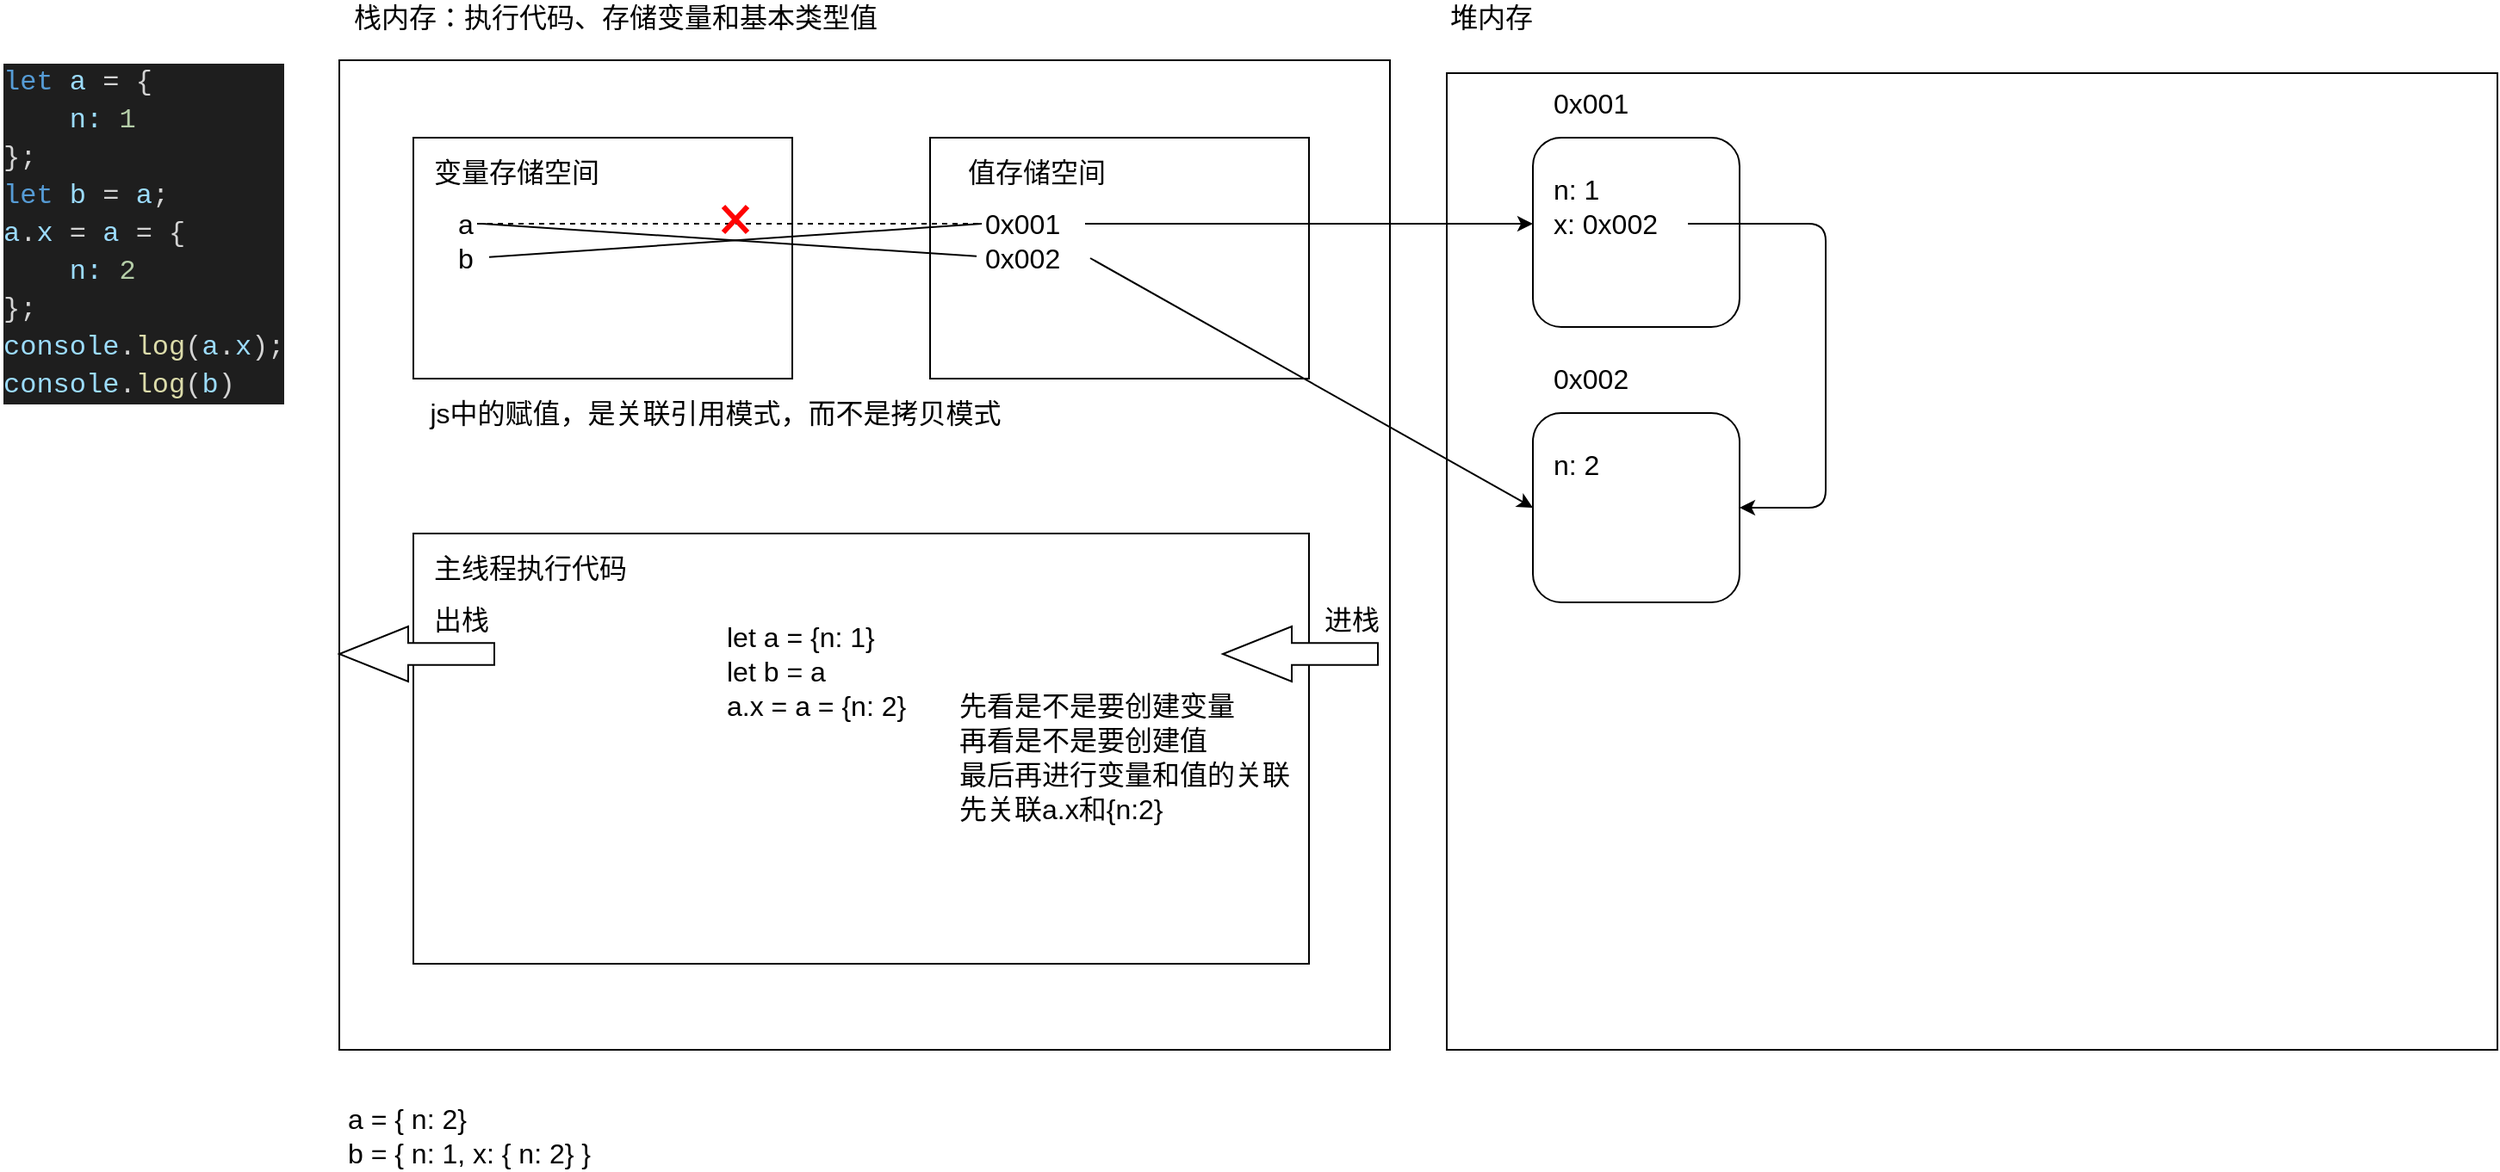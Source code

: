 <mxfile version="14.6.13" type="device"><diagram id="q7xj_bkQxiKTm5Gb3kqa" name="第 1 页"><mxGraphModel dx="1673" dy="967" grid="1" gridSize="10" guides="1" tooltips="1" connect="1" arrows="1" fold="1" page="1" pageScale="1" pageWidth="827" pageHeight="1169" math="0" shadow="0"><root><mxCell id="0"/><mxCell id="1" parent="0"/><mxCell id="4LkDCO-47zCJzNsG92Yd-1" value="&lt;div style=&quot;color: rgb(212, 212, 212); background-color: rgb(30, 30, 30); font-family: consolas, &amp;quot;courier new&amp;quot;, monospace; font-weight: normal; font-size: 16px; line-height: 22px;&quot;&gt;&lt;div&gt;&lt;span style=&quot;color: #569cd6&quot;&gt;let&lt;/span&gt;&lt;span style=&quot;color: #d4d4d4&quot;&gt; &lt;/span&gt;&lt;span style=&quot;color: #9cdcfe&quot;&gt;a&lt;/span&gt;&lt;span style=&quot;color: #d4d4d4&quot;&gt; = {&lt;/span&gt;&lt;/div&gt;&lt;div&gt;&lt;span style=&quot;color: #d4d4d4&quot;&gt;&amp;nbsp; &amp;nbsp; &lt;/span&gt;&lt;span style=&quot;color: #9cdcfe&quot;&gt;n&lt;/span&gt;&lt;span style=&quot;color: #9cdcfe&quot;&gt;:&lt;/span&gt;&lt;span style=&quot;color: #d4d4d4&quot;&gt; &lt;/span&gt;&lt;span style=&quot;color: #b5cea8&quot;&gt;1&lt;/span&gt;&lt;/div&gt;&lt;div&gt;&lt;span style=&quot;color: #d4d4d4&quot;&gt;};&lt;/span&gt;&lt;/div&gt;&lt;div&gt;&lt;span style=&quot;color: #569cd6&quot;&gt;let&lt;/span&gt;&lt;span style=&quot;color: #d4d4d4&quot;&gt; &lt;/span&gt;&lt;span style=&quot;color: #9cdcfe&quot;&gt;b&lt;/span&gt;&lt;span style=&quot;color: #d4d4d4&quot;&gt; = &lt;/span&gt;&lt;span style=&quot;color: #9cdcfe&quot;&gt;a&lt;/span&gt;&lt;span style=&quot;color: #d4d4d4&quot;&gt;;&lt;/span&gt;&lt;/div&gt;&lt;div&gt;&lt;span style=&quot;color: #9cdcfe&quot;&gt;a&lt;/span&gt;&lt;span style=&quot;color: #d4d4d4&quot;&gt;.&lt;/span&gt;&lt;span style=&quot;color: #9cdcfe&quot;&gt;x&lt;/span&gt;&lt;span style=&quot;color: #d4d4d4&quot;&gt; = &lt;/span&gt;&lt;span style=&quot;color: #9cdcfe&quot;&gt;a&lt;/span&gt;&lt;span style=&quot;color: #d4d4d4&quot;&gt; = {&lt;/span&gt;&lt;/div&gt;&lt;div&gt;&lt;span style=&quot;color: #d4d4d4&quot;&gt;&amp;nbsp; &amp;nbsp; &lt;/span&gt;&lt;span style=&quot;color: #9cdcfe&quot;&gt;n&lt;/span&gt;&lt;span style=&quot;color: #9cdcfe&quot;&gt;:&lt;/span&gt;&lt;span style=&quot;color: #d4d4d4&quot;&gt; &lt;/span&gt;&lt;span style=&quot;color: #b5cea8&quot;&gt;2&lt;/span&gt;&lt;/div&gt;&lt;div&gt;&lt;span style=&quot;color: #d4d4d4&quot;&gt;};&lt;/span&gt;&lt;/div&gt;&lt;div&gt;&lt;span style=&quot;color: #9cdcfe&quot;&gt;console&lt;/span&gt;&lt;span style=&quot;color: #d4d4d4&quot;&gt;.&lt;/span&gt;&lt;span style=&quot;color: #dcdcaa&quot;&gt;log&lt;/span&gt;&lt;span style=&quot;color: #d4d4d4&quot;&gt;(&lt;/span&gt;&lt;span style=&quot;color: #9cdcfe&quot;&gt;a&lt;/span&gt;&lt;span style=&quot;color: #d4d4d4&quot;&gt;.&lt;/span&gt;&lt;span style=&quot;color: #9cdcfe&quot;&gt;x&lt;/span&gt;&lt;span style=&quot;color: #d4d4d4&quot;&gt;);&lt;/span&gt;&lt;/div&gt;&lt;div&gt;&lt;span style=&quot;color: #9cdcfe&quot;&gt;console&lt;/span&gt;&lt;span style=&quot;color: #d4d4d4&quot;&gt;.&lt;/span&gt;&lt;span style=&quot;color: #dcdcaa&quot;&gt;log&lt;/span&gt;&lt;span style=&quot;color: #d4d4d4&quot;&gt;(&lt;/span&gt;&lt;span style=&quot;color: #9cdcfe&quot;&gt;b&lt;/span&gt;&lt;span style=&quot;color: #d4d4d4&quot;&gt;)&lt;/span&gt;&lt;/div&gt;&lt;/div&gt;" style="text;whiteSpace=wrap;html=1;" vertex="1" parent="1"><mxGeometry x="20" y="40" width="180" height="210" as="geometry"/></mxCell><mxCell id="4LkDCO-47zCJzNsG92Yd-2" value="" style="rounded=0;whiteSpace=wrap;html=1;" vertex="1" parent="1"><mxGeometry x="217" y="45" width="610" height="575" as="geometry"/></mxCell><mxCell id="4LkDCO-47zCJzNsG92Yd-3" value="&lt;font style=&quot;font-size: 16px&quot;&gt;栈内存：执行代码、存储变量和基本类型值&lt;/font&gt;" style="text;html=1;align=center;verticalAlign=middle;resizable=0;points=[];autosize=1;strokeColor=none;" vertex="1" parent="1"><mxGeometry x="217" y="10" width="320" height="20" as="geometry"/></mxCell><mxCell id="4LkDCO-47zCJzNsG92Yd-4" value="" style="rounded=0;whiteSpace=wrap;html=1;" vertex="1" parent="1"><mxGeometry x="260" y="90" width="220" height="140" as="geometry"/></mxCell><mxCell id="4LkDCO-47zCJzNsG92Yd-6" value="" style="rounded=0;whiteSpace=wrap;html=1;" vertex="1" parent="1"><mxGeometry x="560" y="90" width="220" height="140" as="geometry"/></mxCell><mxCell id="4LkDCO-47zCJzNsG92Yd-7" value="&lt;font style=&quot;font-size: 16px&quot;&gt;变量存储空间&lt;/font&gt;" style="text;html=1;align=left;verticalAlign=middle;resizable=0;points=[];autosize=1;strokeColor=none;" vertex="1" parent="1"><mxGeometry x="270" y="100" width="110" height="20" as="geometry"/></mxCell><mxCell id="4LkDCO-47zCJzNsG92Yd-8" value="&lt;font style=&quot;font-size: 16px&quot;&gt;值存储空间&lt;/font&gt;" style="text;html=1;align=left;verticalAlign=middle;resizable=0;points=[];autosize=1;strokeColor=none;" vertex="1" parent="1"><mxGeometry x="580" y="100" width="100" height="20" as="geometry"/></mxCell><mxCell id="4LkDCO-47zCJzNsG92Yd-9" value="" style="rounded=0;whiteSpace=wrap;html=1;" vertex="1" parent="1"><mxGeometry x="260" y="320" width="520" height="250" as="geometry"/></mxCell><mxCell id="4LkDCO-47zCJzNsG92Yd-10" value="&lt;font style=&quot;font-size: 16px&quot;&gt;主线程执行代码&lt;/font&gt;" style="text;html=1;align=left;verticalAlign=middle;resizable=0;points=[];autosize=1;strokeColor=none;" vertex="1" parent="1"><mxGeometry x="270" y="330" width="130" height="20" as="geometry"/></mxCell><mxCell id="4LkDCO-47zCJzNsG92Yd-13" value="" style="html=1;shadow=0;dashed=0;align=center;verticalAlign=middle;shape=mxgraph.arrows2.arrow;dy=0.6;dx=40;flipH=1;notch=0;" vertex="1" parent="1"><mxGeometry x="730" y="374" width="90" height="32" as="geometry"/></mxCell><mxCell id="4LkDCO-47zCJzNsG92Yd-14" value="" style="html=1;shadow=0;dashed=0;align=center;verticalAlign=middle;shape=mxgraph.arrows2.arrow;dy=0.6;dx=40;flipH=1;notch=0;" vertex="1" parent="1"><mxGeometry x="217" y="374" width="90" height="32" as="geometry"/></mxCell><mxCell id="4LkDCO-47zCJzNsG92Yd-15" value="&lt;font style=&quot;font-size: 16px&quot;&gt;进栈&lt;/font&gt;" style="text;html=1;align=left;verticalAlign=middle;resizable=0;points=[];autosize=1;strokeColor=none;" vertex="1" parent="1"><mxGeometry x="787" y="360" width="50" height="20" as="geometry"/></mxCell><mxCell id="4LkDCO-47zCJzNsG92Yd-16" value="&lt;font style=&quot;font-size: 16px&quot;&gt;出栈&lt;/font&gt;" style="text;html=1;align=left;verticalAlign=middle;resizable=0;points=[];autosize=1;strokeColor=none;" vertex="1" parent="1"><mxGeometry x="270" y="360" width="50" height="20" as="geometry"/></mxCell><mxCell id="4LkDCO-47zCJzNsG92Yd-17" value="&lt;font style=&quot;font-size: 16px&quot;&gt;let a = {n: 1}&lt;/font&gt;" style="text;html=1;align=left;verticalAlign=middle;resizable=0;points=[];autosize=1;strokeColor=none;" vertex="1" parent="1"><mxGeometry x="440" y="370" width="100" height="20" as="geometry"/></mxCell><mxCell id="4LkDCO-47zCJzNsG92Yd-18" value="&lt;font style=&quot;font-size: 16px&quot;&gt;a&lt;/font&gt;" style="text;html=1;align=left;verticalAlign=middle;resizable=0;points=[];autosize=1;strokeColor=none;" vertex="1" parent="1"><mxGeometry x="284" y="130" width="20" height="20" as="geometry"/></mxCell><mxCell id="4LkDCO-47zCJzNsG92Yd-19" value="" style="rounded=0;whiteSpace=wrap;html=1;" vertex="1" parent="1"><mxGeometry x="860" y="52.5" width="610" height="567.5" as="geometry"/></mxCell><mxCell id="4LkDCO-47zCJzNsG92Yd-20" value="&lt;font style=&quot;font-size: 16px&quot;&gt;堆内存&lt;/font&gt;" style="text;html=1;align=left;verticalAlign=middle;resizable=0;points=[];autosize=1;strokeColor=none;" vertex="1" parent="1"><mxGeometry x="860" y="10" width="60" height="20" as="geometry"/></mxCell><mxCell id="4LkDCO-47zCJzNsG92Yd-21" value="" style="rounded=1;whiteSpace=wrap;html=1;" vertex="1" parent="1"><mxGeometry x="910" y="90" width="120" height="110" as="geometry"/></mxCell><mxCell id="4LkDCO-47zCJzNsG92Yd-22" value="&lt;span style=&quot;font-size: 16px&quot;&gt;0x001&lt;/span&gt;" style="text;html=1;align=left;verticalAlign=middle;resizable=0;points=[];autosize=1;strokeColor=none;" vertex="1" parent="1"><mxGeometry x="920" y="60" width="60" height="20" as="geometry"/></mxCell><mxCell id="4LkDCO-47zCJzNsG92Yd-23" value="&lt;font style=&quot;font-size: 16px&quot;&gt;n: 1&lt;/font&gt;" style="text;html=1;align=left;verticalAlign=middle;resizable=0;points=[];autosize=1;strokeColor=none;" vertex="1" parent="1"><mxGeometry x="920" y="110" width="40" height="20" as="geometry"/></mxCell><mxCell id="4LkDCO-47zCJzNsG92Yd-24" value="&lt;span style=&quot;font-size: 16px&quot;&gt;0x001&lt;/span&gt;" style="text;html=1;align=left;verticalAlign=middle;resizable=0;points=[];autosize=1;strokeColor=none;" vertex="1" parent="1"><mxGeometry x="590" y="130" width="60" height="20" as="geometry"/></mxCell><mxCell id="4LkDCO-47zCJzNsG92Yd-26" value="" style="endArrow=none;html=1;dashed=1;" edge="1" parent="1" target="4LkDCO-47zCJzNsG92Yd-24"><mxGeometry width="50" height="50" relative="1" as="geometry"><mxPoint x="297" y="140" as="sourcePoint"/><mxPoint x="360" y="140" as="targetPoint"/></mxGeometry></mxCell><mxCell id="4LkDCO-47zCJzNsG92Yd-27" value="&lt;font style=&quot;font-size: 16px&quot;&gt;let b = a&lt;/font&gt;" style="text;html=1;align=left;verticalAlign=middle;resizable=0;points=[];autosize=1;strokeColor=none;" vertex="1" parent="1"><mxGeometry x="440" y="390" width="70" height="20" as="geometry"/></mxCell><mxCell id="4LkDCO-47zCJzNsG92Yd-28" value="&lt;font style=&quot;font-size: 16px&quot;&gt;b&lt;/font&gt;" style="text;html=1;align=left;verticalAlign=middle;resizable=0;points=[];autosize=1;strokeColor=none;" vertex="1" parent="1"><mxGeometry x="284" y="150" width="20" height="20" as="geometry"/></mxCell><mxCell id="4LkDCO-47zCJzNsG92Yd-29" value="" style="endArrow=none;html=1;" edge="1" parent="1" source="4LkDCO-47zCJzNsG92Yd-28"><mxGeometry width="50" height="50" relative="1" as="geometry"><mxPoint x="297" y="150" as="sourcePoint"/><mxPoint x="590" y="140" as="targetPoint"/></mxGeometry></mxCell><mxCell id="4LkDCO-47zCJzNsG92Yd-30" value="&lt;font style=&quot;font-size: 16px&quot;&gt;a.x = a = {n: 2}&amp;nbsp;&amp;nbsp;&lt;/font&gt;" style="text;html=1;align=left;verticalAlign=middle;resizable=0;points=[];autosize=1;strokeColor=none;" vertex="1" parent="1"><mxGeometry x="440" y="410" width="130" height="20" as="geometry"/></mxCell><mxCell id="4LkDCO-47zCJzNsG92Yd-31" value="" style="rounded=1;whiteSpace=wrap;html=1;" vertex="1" parent="1"><mxGeometry x="910" y="250" width="120" height="110" as="geometry"/></mxCell><mxCell id="4LkDCO-47zCJzNsG92Yd-32" value="&lt;span style=&quot;font-size: 16px&quot;&gt;0x002&lt;/span&gt;" style="text;html=1;align=left;verticalAlign=middle;resizable=0;points=[];autosize=1;strokeColor=none;" vertex="1" parent="1"><mxGeometry x="920" y="220" width="60" height="20" as="geometry"/></mxCell><mxCell id="4LkDCO-47zCJzNsG92Yd-33" value="&lt;font style=&quot;font-size: 16px&quot;&gt;n: 2&lt;/font&gt;" style="text;html=1;align=left;verticalAlign=middle;resizable=0;points=[];autosize=1;strokeColor=none;" vertex="1" parent="1"><mxGeometry x="920" y="270" width="40" height="20" as="geometry"/></mxCell><mxCell id="4LkDCO-47zCJzNsG92Yd-34" value="&lt;span style=&quot;font-size: 16px&quot;&gt;先看是不是要创建变量&lt;/span&gt;" style="text;html=1;align=left;verticalAlign=middle;resizable=0;points=[];autosize=1;strokeColor=none;" vertex="1" parent="1"><mxGeometry x="575" y="410" width="180" height="20" as="geometry"/></mxCell><mxCell id="4LkDCO-47zCJzNsG92Yd-35" value="&lt;div&gt;&lt;span style=&quot;font-size: 16px&quot;&gt;再看是不是要创建值&lt;/span&gt;&lt;/div&gt;" style="text;html=1;align=left;verticalAlign=middle;resizable=0;points=[];autosize=1;strokeColor=none;" vertex="1" parent="1"><mxGeometry x="575" y="430" width="160" height="20" as="geometry"/></mxCell><mxCell id="4LkDCO-47zCJzNsG92Yd-36" value="&lt;div&gt;&lt;span style=&quot;font-size: 16px&quot;&gt;最后再进行变量和值的关联&lt;/span&gt;&lt;/div&gt;" style="text;html=1;align=left;verticalAlign=middle;resizable=0;points=[];autosize=1;strokeColor=none;" vertex="1" parent="1"><mxGeometry x="575" y="450" width="210" height="20" as="geometry"/></mxCell><mxCell id="4LkDCO-47zCJzNsG92Yd-38" value="&lt;font style=&quot;font-size: 16px&quot;&gt;js中的赋值，是关联引用模式，而不是拷贝模式&lt;/font&gt;" style="text;html=1;align=center;verticalAlign=middle;resizable=0;points=[];autosize=1;strokeColor=none;" vertex="1" parent="1"><mxGeometry x="260" y="240" width="350" height="20" as="geometry"/></mxCell><mxCell id="4LkDCO-47zCJzNsG92Yd-39" value="&lt;font style=&quot;font-size: 16px&quot;&gt;x: 0x002&lt;/font&gt;" style="text;html=1;align=left;verticalAlign=middle;resizable=0;points=[];autosize=1;strokeColor=none;" vertex="1" parent="1"><mxGeometry x="920" y="130" width="80" height="20" as="geometry"/></mxCell><mxCell id="4LkDCO-47zCJzNsG92Yd-41" value="" style="endArrow=classic;html=1;entryX=0;entryY=0.455;entryDx=0;entryDy=0;entryPerimeter=0;" edge="1" parent="1" source="4LkDCO-47zCJzNsG92Yd-24" target="4LkDCO-47zCJzNsG92Yd-21"><mxGeometry width="50" height="50" relative="1" as="geometry"><mxPoint x="100" y="550" as="sourcePoint"/><mxPoint x="150" y="500" as="targetPoint"/></mxGeometry></mxCell><mxCell id="4LkDCO-47zCJzNsG92Yd-43" value="&lt;span style=&quot;font-size: 16px&quot;&gt;先关联a.x和{n:2}&lt;/span&gt;" style="text;html=1;align=left;verticalAlign=middle;resizable=0;points=[];autosize=1;strokeColor=none;" vertex="1" parent="1"><mxGeometry x="575" y="470" width="130" height="20" as="geometry"/></mxCell><mxCell id="4LkDCO-47zCJzNsG92Yd-44" value="" style="endArrow=classic;html=1;entryX=1;entryY=0.5;entryDx=0;entryDy=0;" edge="1" parent="1" source="4LkDCO-47zCJzNsG92Yd-39" target="4LkDCO-47zCJzNsG92Yd-31"><mxGeometry width="50" height="50" relative="1" as="geometry"><mxPoint x="660" y="150.517" as="sourcePoint"/><mxPoint x="920.0" y="155" as="targetPoint"/><Array as="points"><mxPoint x="1080" y="140"/><mxPoint x="1080" y="305"/></Array></mxGeometry></mxCell><mxCell id="4LkDCO-47zCJzNsG92Yd-45" value="" style="shape=umlDestroy;whiteSpace=wrap;html=1;strokeWidth=3;strokeColor=#FF0303;" vertex="1" parent="1"><mxGeometry x="440" y="130" width="14" height="15" as="geometry"/></mxCell><mxCell id="4LkDCO-47zCJzNsG92Yd-46" value="&lt;span style=&quot;font-size: 16px&quot;&gt;0x002&lt;/span&gt;" style="text;html=1;align=left;verticalAlign=middle;resizable=0;points=[];autosize=1;strokeColor=none;" vertex="1" parent="1"><mxGeometry x="590" y="150" width="60" height="20" as="geometry"/></mxCell><mxCell id="4LkDCO-47zCJzNsG92Yd-47" value="" style="endArrow=none;html=1;entryX=-0.05;entryY=0.444;entryDx=0;entryDy=0;entryPerimeter=0;" edge="1" parent="1" target="4LkDCO-47zCJzNsG92Yd-46"><mxGeometry width="50" height="50" relative="1" as="geometry"><mxPoint x="300" y="140" as="sourcePoint"/><mxPoint x="600" y="150" as="targetPoint"/></mxGeometry></mxCell><mxCell id="4LkDCO-47zCJzNsG92Yd-48" value="" style="endArrow=classic;html=1;entryX=0;entryY=0.5;entryDx=0;entryDy=0;" edge="1" parent="1" target="4LkDCO-47zCJzNsG92Yd-31"><mxGeometry width="50" height="50" relative="1" as="geometry"><mxPoint x="653" y="160" as="sourcePoint"/><mxPoint x="920.0" y="150.05" as="targetPoint"/></mxGeometry></mxCell><mxCell id="4LkDCO-47zCJzNsG92Yd-49" value="&lt;div&gt;&lt;span style=&quot;font-size: 16px&quot;&gt;a = { n: 2}&lt;/span&gt;&lt;/div&gt;&lt;div&gt;&lt;span style=&quot;font-size: 16px&quot;&gt;b = { n: 1, x: { n: 2} }&lt;/span&gt;&lt;/div&gt;" style="text;html=1;align=left;verticalAlign=middle;resizable=0;points=[];autosize=1;strokeColor=none;" vertex="1" parent="1"><mxGeometry x="220" y="650" width="160" height="40" as="geometry"/></mxCell></root></mxGraphModel></diagram></mxfile>